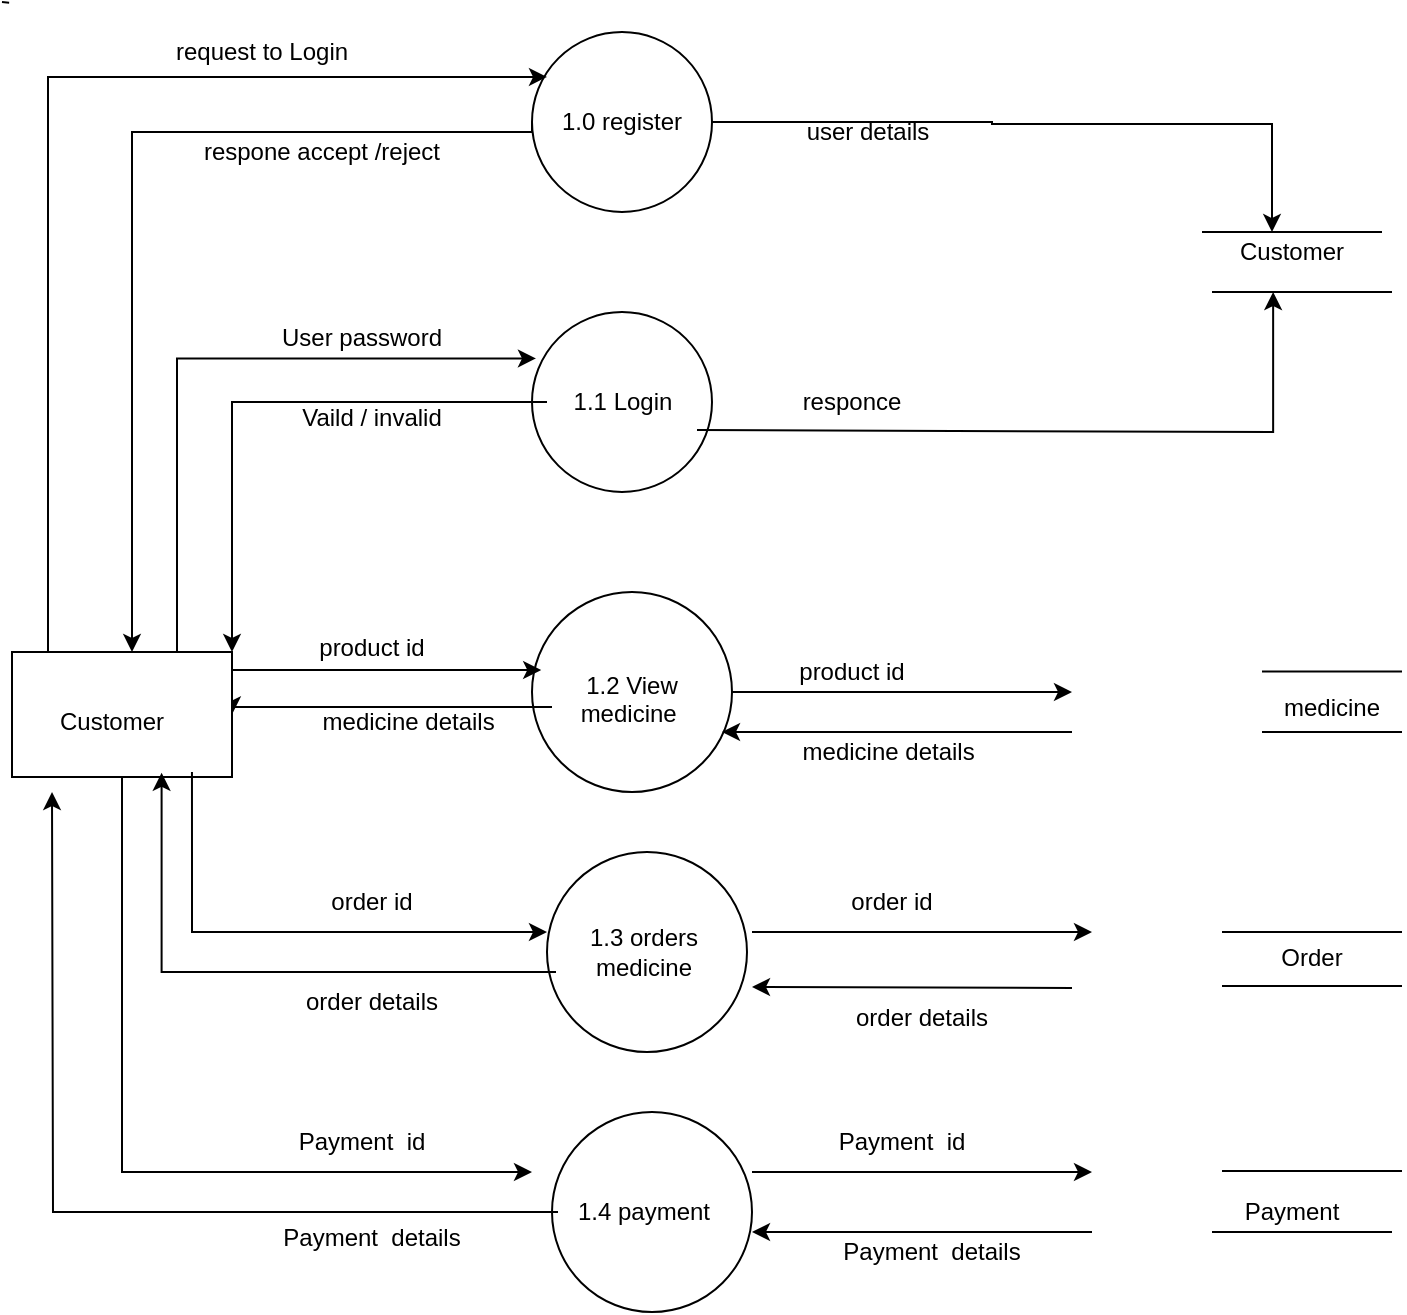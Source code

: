 <mxfile version="26.0.7">
  <diagram name="Page-1" id="hgSxC4WbpS3MBjaebY4D">
    <mxGraphModel dx="1107" dy="429" grid="1" gridSize="10" guides="1" tooltips="1" connect="1" arrows="1" fold="1" page="1" pageScale="1" pageWidth="850" pageHeight="1100" math="0" shadow="0">
      <root>
        <mxCell id="0" />
        <mxCell id="1" parent="0" />
        <mxCell id="e47RRsd97L0ZJmCScvxN-1" style="edgeStyle=orthogonalEdgeStyle;rounded=0;orthogonalLoop=1;jettySize=auto;html=1;exitX=1;exitY=0.5;exitDx=0;exitDy=0;entryX=0.375;entryY=0;entryDx=0;entryDy=0;entryPerimeter=0;" edge="1" parent="1" source="e47RRsd97L0ZJmCScvxN-2" target="e47RRsd97L0ZJmCScvxN-55">
          <mxGeometry relative="1" as="geometry">
            <mxPoint x="670" y="235" as="targetPoint" />
            <Array as="points">
              <mxPoint x="530" y="235" />
              <mxPoint x="530" y="236" />
              <mxPoint x="670" y="236" />
            </Array>
          </mxGeometry>
        </mxCell>
        <mxCell id="e47RRsd97L0ZJmCScvxN-2" value="" style="ellipse;whiteSpace=wrap;html=1;aspect=fixed;" vertex="1" parent="1">
          <mxGeometry x="300" y="190" width="90" height="90" as="geometry" />
        </mxCell>
        <mxCell id="e47RRsd97L0ZJmCScvxN-3" value="" style="ellipse;whiteSpace=wrap;html=1;aspect=fixed;" vertex="1" parent="1">
          <mxGeometry x="300" y="330" width="90" height="90" as="geometry" />
        </mxCell>
        <mxCell id="e47RRsd97L0ZJmCScvxN-4" style="edgeStyle=orthogonalEdgeStyle;rounded=0;orthogonalLoop=1;jettySize=auto;html=1;exitX=1;exitY=0.5;exitDx=0;exitDy=0;" edge="1" parent="1" source="e47RRsd97L0ZJmCScvxN-5">
          <mxGeometry relative="1" as="geometry">
            <mxPoint x="570" y="520" as="targetPoint" />
          </mxGeometry>
        </mxCell>
        <mxCell id="e47RRsd97L0ZJmCScvxN-5" value="" style="ellipse;whiteSpace=wrap;html=1;aspect=fixed;" vertex="1" parent="1">
          <mxGeometry x="300" y="470" width="100" height="100" as="geometry" />
        </mxCell>
        <mxCell id="e47RRsd97L0ZJmCScvxN-6" value="" style="ellipse;whiteSpace=wrap;html=1;aspect=fixed;" vertex="1" parent="1">
          <mxGeometry x="307.5" y="600" width="100" height="100" as="geometry" />
        </mxCell>
        <mxCell id="e47RRsd97L0ZJmCScvxN-7" value="" style="ellipse;whiteSpace=wrap;html=1;aspect=fixed;" vertex="1" parent="1">
          <mxGeometry x="310" y="730" width="100" height="100" as="geometry" />
        </mxCell>
        <mxCell id="e47RRsd97L0ZJmCScvxN-8" value="1.0 register" style="text;html=1;align=center;verticalAlign=middle;whiteSpace=wrap;rounded=0;" vertex="1" parent="1">
          <mxGeometry x="310" y="220" width="70" height="30" as="geometry" />
        </mxCell>
        <mxCell id="e47RRsd97L0ZJmCScvxN-9" style="edgeStyle=orthogonalEdgeStyle;rounded=0;orthogonalLoop=1;jettySize=auto;html=1;entryX=1;entryY=0;entryDx=0;entryDy=0;" edge="1" parent="1" source="e47RRsd97L0ZJmCScvxN-10" target="e47RRsd97L0ZJmCScvxN-19">
          <mxGeometry relative="1" as="geometry" />
        </mxCell>
        <mxCell id="e47RRsd97L0ZJmCScvxN-10" value="1.1 Login" style="text;html=1;align=center;verticalAlign=middle;whiteSpace=wrap;rounded=0;" vertex="1" parent="1">
          <mxGeometry x="307.5" y="355" width="75" height="40" as="geometry" />
        </mxCell>
        <mxCell id="e47RRsd97L0ZJmCScvxN-11" style="edgeStyle=orthogonalEdgeStyle;rounded=0;orthogonalLoop=1;jettySize=auto;html=1;entryX=1;entryY=0.5;entryDx=0;entryDy=0;" edge="1" parent="1" source="e47RRsd97L0ZJmCScvxN-12" target="e47RRsd97L0ZJmCScvxN-19">
          <mxGeometry relative="1" as="geometry">
            <Array as="points">
              <mxPoint x="150" y="528" />
            </Array>
          </mxGeometry>
        </mxCell>
        <mxCell id="e47RRsd97L0ZJmCScvxN-12" value="&lt;div&gt;&lt;br&gt;&lt;/div&gt;&lt;div&gt;&lt;br&gt;&lt;/div&gt;1.2 View&lt;div&gt;medicine&amp;nbsp;&lt;div&gt;&lt;p style=&quot;margin-left:27.95pt;line-height:115%&quot; class=&quot;MsoNormal&quot;&gt;&lt;br&gt;&lt;/p&gt;&lt;/div&gt;&lt;/div&gt;" style="text;html=1;align=center;verticalAlign=middle;whiteSpace=wrap;rounded=0;" vertex="1" parent="1">
          <mxGeometry x="310" y="505" width="80" height="45" as="geometry" />
        </mxCell>
        <mxCell id="e47RRsd97L0ZJmCScvxN-13" value="1.3 orders&lt;div&gt;medicine&lt;/div&gt;" style="text;html=1;align=center;verticalAlign=middle;whiteSpace=wrap;rounded=0;" vertex="1" parent="1">
          <mxGeometry x="312" y="632.5" width="88" height="35" as="geometry" />
        </mxCell>
        <mxCell id="e47RRsd97L0ZJmCScvxN-14" style="edgeStyle=orthogonalEdgeStyle;rounded=0;orthogonalLoop=1;jettySize=auto;html=1;" edge="1" parent="1" source="e47RRsd97L0ZJmCScvxN-15">
          <mxGeometry relative="1" as="geometry">
            <mxPoint x="60" y="570" as="targetPoint" />
          </mxGeometry>
        </mxCell>
        <mxCell id="e47RRsd97L0ZJmCScvxN-15" value="1.4 payment" style="text;html=1;align=center;verticalAlign=middle;whiteSpace=wrap;rounded=0;" vertex="1" parent="1">
          <mxGeometry x="313" y="755" width="86" height="50" as="geometry" />
        </mxCell>
        <mxCell id="e47RRsd97L0ZJmCScvxN-16" style="edgeStyle=orthogonalEdgeStyle;rounded=0;orthogonalLoop=1;jettySize=auto;html=1;entryX=0;entryY=0.333;entryDx=0;entryDy=0;entryPerimeter=0;exitX=0.142;exitY=0.032;exitDx=0;exitDy=0;exitPerimeter=0;" edge="1" parent="1" source="e47RRsd97L0ZJmCScvxN-19">
          <mxGeometry relative="1" as="geometry">
            <mxPoint x="57.5" y="492.5" as="sourcePoint" />
            <mxPoint x="307.5" y="212.47" as="targetPoint" />
            <Array as="points">
              <mxPoint x="58" y="502" />
              <mxPoint x="58" y="213" />
            </Array>
          </mxGeometry>
        </mxCell>
        <mxCell id="e47RRsd97L0ZJmCScvxN-17" style="edgeStyle=orthogonalEdgeStyle;rounded=0;orthogonalLoop=1;jettySize=auto;html=1;exitX=0.75;exitY=0;exitDx=0;exitDy=0;entryX=0.022;entryY=0.258;entryDx=0;entryDy=0;entryPerimeter=0;" edge="1" parent="1" source="e47RRsd97L0ZJmCScvxN-19" target="e47RRsd97L0ZJmCScvxN-3">
          <mxGeometry relative="1" as="geometry">
            <mxPoint x="280" y="360" as="targetPoint" />
            <Array as="points">
              <mxPoint x="123" y="353" />
            </Array>
          </mxGeometry>
        </mxCell>
        <mxCell id="e47RRsd97L0ZJmCScvxN-18" style="edgeStyle=orthogonalEdgeStyle;rounded=0;orthogonalLoop=1;jettySize=auto;html=1;" edge="1" parent="1" source="e47RRsd97L0ZJmCScvxN-19">
          <mxGeometry relative="1" as="geometry">
            <mxPoint x="300" y="760" as="targetPoint" />
            <Array as="points">
              <mxPoint x="95" y="760" />
            </Array>
          </mxGeometry>
        </mxCell>
        <mxCell id="e47RRsd97L0ZJmCScvxN-19" value="" style="rounded=0;whiteSpace=wrap;html=1;" vertex="1" parent="1">
          <mxGeometry x="40" y="500" width="110" height="62.5" as="geometry" />
        </mxCell>
        <mxCell id="e47RRsd97L0ZJmCScvxN-20" value="Customer" style="text;html=1;align=center;verticalAlign=middle;whiteSpace=wrap;rounded=0;" vertex="1" parent="1">
          <mxGeometry x="60" y="520" width="60" height="30" as="geometry" />
        </mxCell>
        <mxCell id="e47RRsd97L0ZJmCScvxN-21" style="edgeStyle=orthogonalEdgeStyle;rounded=0;orthogonalLoop=1;jettySize=auto;html=1;exitX=1;exitY=0.25;exitDx=0;exitDy=0;entryX=0.046;entryY=0.39;entryDx=0;entryDy=0;entryPerimeter=0;" edge="1" parent="1" source="e47RRsd97L0ZJmCScvxN-19" target="e47RRsd97L0ZJmCScvxN-5">
          <mxGeometry relative="1" as="geometry">
            <Array as="points">
              <mxPoint x="150" y="509" />
            </Array>
          </mxGeometry>
        </mxCell>
        <mxCell id="e47RRsd97L0ZJmCScvxN-22" value="product id" style="text;html=1;align=center;verticalAlign=middle;whiteSpace=wrap;rounded=0;" vertex="1" parent="1">
          <mxGeometry x="170" y="480" width="100" height="35" as="geometry" />
        </mxCell>
        <mxCell id="e47RRsd97L0ZJmCScvxN-23" value="medicine details&amp;nbsp;" style="text;html=1;align=center;verticalAlign=middle;whiteSpace=wrap;rounded=0;" vertex="1" parent="1">
          <mxGeometry x="190" y="520" width="100" height="30" as="geometry" />
        </mxCell>
        <mxCell id="e47RRsd97L0ZJmCScvxN-24" value="" style="endArrow=classic;html=1;rounded=0;" edge="1" parent="1">
          <mxGeometry width="50" height="50" relative="1" as="geometry">
            <mxPoint x="570" y="540" as="sourcePoint" />
            <mxPoint x="395" y="540" as="targetPoint" />
          </mxGeometry>
        </mxCell>
        <mxCell id="e47RRsd97L0ZJmCScvxN-25" value="medicine details&amp;nbsp;" style="text;html=1;align=center;verticalAlign=middle;whiteSpace=wrap;rounded=0;" vertex="1" parent="1">
          <mxGeometry x="430" y="535" width="100" height="30" as="geometry" />
        </mxCell>
        <mxCell id="e47RRsd97L0ZJmCScvxN-26" value="product id" style="text;html=1;align=center;verticalAlign=middle;whiteSpace=wrap;rounded=0;" vertex="1" parent="1">
          <mxGeometry x="410" y="492.5" width="100" height="35" as="geometry" />
        </mxCell>
        <mxCell id="e47RRsd97L0ZJmCScvxN-27" style="edgeStyle=orthogonalEdgeStyle;rounded=0;orthogonalLoop=1;jettySize=auto;html=1;exitX=0;exitY=0.5;exitDx=0;exitDy=0;" edge="1" parent="1" source="e47RRsd97L0ZJmCScvxN-2">
          <mxGeometry relative="1" as="geometry">
            <mxPoint x="100" y="500" as="targetPoint" />
            <Array as="points">
              <mxPoint x="300" y="240" />
              <mxPoint x="100" y="240" />
              <mxPoint x="100" y="500" />
            </Array>
          </mxGeometry>
        </mxCell>
        <mxCell id="e47RRsd97L0ZJmCScvxN-28" value="request to Login" style="text;html=1;align=center;verticalAlign=middle;whiteSpace=wrap;rounded=0;" vertex="1" parent="1">
          <mxGeometry x="110" y="190" width="110" height="20" as="geometry" />
        </mxCell>
        <mxCell id="e47RRsd97L0ZJmCScvxN-29" value="respone accept /reject" style="text;html=1;align=center;verticalAlign=middle;whiteSpace=wrap;rounded=0;" vertex="1" parent="1">
          <mxGeometry x="125" y="240" width="140" height="20" as="geometry" />
        </mxCell>
        <mxCell id="e47RRsd97L0ZJmCScvxN-30" value="User password" style="text;html=1;align=center;verticalAlign=middle;whiteSpace=wrap;rounded=0;" vertex="1" parent="1">
          <mxGeometry x="170" y="330" width="90" height="25" as="geometry" />
        </mxCell>
        <mxCell id="e47RRsd97L0ZJmCScvxN-31" value="Vaild / invalid" style="text;html=1;align=center;verticalAlign=middle;whiteSpace=wrap;rounded=0;" vertex="1" parent="1">
          <mxGeometry x="175" y="370" width="90" height="25" as="geometry" />
        </mxCell>
        <mxCell id="e47RRsd97L0ZJmCScvxN-35" value="" style="endArrow=classic;html=1;rounded=0;" edge="1" parent="1">
          <mxGeometry width="50" height="50" relative="1" as="geometry">
            <mxPoint x="570" y="668" as="sourcePoint" />
            <mxPoint x="410" y="667.5" as="targetPoint" />
          </mxGeometry>
        </mxCell>
        <mxCell id="e47RRsd97L0ZJmCScvxN-36" value="" style="endArrow=classic;html=1;rounded=0;" edge="1" parent="1">
          <mxGeometry width="50" height="50" relative="1" as="geometry">
            <mxPoint x="580" y="790" as="sourcePoint" />
            <mxPoint x="410" y="790" as="targetPoint" />
          </mxGeometry>
        </mxCell>
        <mxCell id="e47RRsd97L0ZJmCScvxN-37" style="edgeStyle=orthogonalEdgeStyle;rounded=0;orthogonalLoop=1;jettySize=auto;html=1;exitX=1;exitY=0.5;exitDx=0;exitDy=0;" edge="1" parent="1">
          <mxGeometry relative="1" as="geometry">
            <mxPoint x="580" y="640" as="targetPoint" />
            <mxPoint x="410" y="640" as="sourcePoint" />
          </mxGeometry>
        </mxCell>
        <mxCell id="e47RRsd97L0ZJmCScvxN-38" style="edgeStyle=orthogonalEdgeStyle;rounded=0;orthogonalLoop=1;jettySize=auto;html=1;exitX=1;exitY=0.5;exitDx=0;exitDy=0;" edge="1" parent="1">
          <mxGeometry relative="1" as="geometry">
            <mxPoint x="580" y="760" as="targetPoint" />
            <mxPoint x="410" y="760" as="sourcePoint" />
          </mxGeometry>
        </mxCell>
        <mxCell id="e47RRsd97L0ZJmCScvxN-39" style="edgeStyle=orthogonalEdgeStyle;rounded=0;orthogonalLoop=1;jettySize=auto;html=1;entryX=0.68;entryY=0.966;entryDx=0;entryDy=0;entryPerimeter=0;" edge="1" parent="1" source="e47RRsd97L0ZJmCScvxN-13" target="e47RRsd97L0ZJmCScvxN-19">
          <mxGeometry relative="1" as="geometry">
            <Array as="points">
              <mxPoint x="115" y="660" />
            </Array>
          </mxGeometry>
        </mxCell>
        <mxCell id="e47RRsd97L0ZJmCScvxN-40" value="" style="endArrow=classic;html=1;rounded=0;exitX=0.818;exitY=0.96;exitDx=0;exitDy=0;exitPerimeter=0;" edge="1" parent="1" source="e47RRsd97L0ZJmCScvxN-19">
          <mxGeometry width="50" height="50" relative="1" as="geometry">
            <mxPoint x="140" y="640" as="sourcePoint" />
            <mxPoint x="307.5" y="640" as="targetPoint" />
            <Array as="points">
              <mxPoint x="130" y="600" />
              <mxPoint x="130" y="640" />
            </Array>
          </mxGeometry>
        </mxCell>
        <mxCell id="e47RRsd97L0ZJmCScvxN-41" value="order id" style="text;html=1;align=center;verticalAlign=middle;whiteSpace=wrap;rounded=0;" vertex="1" parent="1">
          <mxGeometry x="190" y="610" width="60" height="30" as="geometry" />
        </mxCell>
        <mxCell id="e47RRsd97L0ZJmCScvxN-42" value="order details" style="text;html=1;align=center;verticalAlign=middle;whiteSpace=wrap;rounded=0;" vertex="1" parent="1">
          <mxGeometry x="175" y="660" width="90" height="30" as="geometry" />
        </mxCell>
        <mxCell id="e47RRsd97L0ZJmCScvxN-43" value="order details" style="text;html=1;align=center;verticalAlign=middle;whiteSpace=wrap;rounded=0;" vertex="1" parent="1">
          <mxGeometry x="450" y="667.5" width="90" height="30" as="geometry" />
        </mxCell>
        <mxCell id="e47RRsd97L0ZJmCScvxN-44" value="order id" style="text;html=1;align=center;verticalAlign=middle;whiteSpace=wrap;rounded=0;" vertex="1" parent="1">
          <mxGeometry x="450" y="610" width="60" height="30" as="geometry" />
        </mxCell>
        <mxCell id="e47RRsd97L0ZJmCScvxN-45" value="Payment&amp;nbsp; id" style="text;html=1;align=center;verticalAlign=middle;whiteSpace=wrap;rounded=0;" vertex="1" parent="1">
          <mxGeometry x="180" y="730" width="70" height="30" as="geometry" />
        </mxCell>
        <mxCell id="e47RRsd97L0ZJmCScvxN-46" value="Payment&amp;nbsp; details" style="text;html=1;align=center;verticalAlign=middle;whiteSpace=wrap;rounded=0;" vertex="1" parent="1">
          <mxGeometry x="170" y="780" width="100" height="25" as="geometry" />
        </mxCell>
        <mxCell id="e47RRsd97L0ZJmCScvxN-47" value="Payment&amp;nbsp; details" style="text;html=1;align=center;verticalAlign=middle;whiteSpace=wrap;rounded=0;" vertex="1" parent="1">
          <mxGeometry x="450" y="790" width="100" height="20" as="geometry" />
        </mxCell>
        <mxCell id="e47RRsd97L0ZJmCScvxN-48" value="Payment&amp;nbsp; id" style="text;html=1;align=center;verticalAlign=middle;whiteSpace=wrap;rounded=0;" vertex="1" parent="1">
          <mxGeometry x="450" y="730" width="70" height="30" as="geometry" />
        </mxCell>
        <mxCell id="e47RRsd97L0ZJmCScvxN-51" value="user details" style="text;html=1;align=center;verticalAlign=middle;whiteSpace=wrap;rounded=0;" vertex="1" parent="1">
          <mxGeometry x="407.5" y="220" width="120" height="40" as="geometry" />
        </mxCell>
        <mxCell id="e47RRsd97L0ZJmCScvxN-52" value="responce" style="text;html=1;align=center;verticalAlign=middle;whiteSpace=wrap;rounded=0;" vertex="1" parent="1">
          <mxGeometry x="430" y="360" width="60" height="30" as="geometry" />
        </mxCell>
        <mxCell id="e47RRsd97L0ZJmCScvxN-53" value="" style="endArrow=none;html=1;rounded=0;" edge="1" parent="1">
          <mxGeometry width="50" height="50" relative="1" as="geometry">
            <mxPoint x="635" y="290" as="sourcePoint" />
            <mxPoint x="725" y="290" as="targetPoint" />
            <Array as="points" />
          </mxGeometry>
        </mxCell>
        <mxCell id="e47RRsd97L0ZJmCScvxN-54" value="" style="endArrow=none;html=1;rounded=0;" edge="1" parent="1">
          <mxGeometry width="50" height="50" relative="1" as="geometry">
            <mxPoint x="640" y="320" as="sourcePoint" />
            <mxPoint x="730" y="320" as="targetPoint" />
            <Array as="points">
              <mxPoint x="680" y="320" />
            </Array>
          </mxGeometry>
        </mxCell>
        <mxCell id="e47RRsd97L0ZJmCScvxN-55" value="Customer" style="text;html=1;align=center;verticalAlign=middle;whiteSpace=wrap;rounded=0;" vertex="1" parent="1">
          <mxGeometry x="640" y="290" width="80" height="20" as="geometry" />
        </mxCell>
        <mxCell id="e47RRsd97L0ZJmCScvxN-59" value="" style="endArrow=none;html=1;rounded=0;" edge="1" parent="1">
          <mxGeometry width="50" height="50" relative="1" as="geometry">
            <mxPoint x="665" y="509.76" as="sourcePoint" />
            <mxPoint x="735" y="509.76" as="targetPoint" />
            <Array as="points">
              <mxPoint x="685" y="509.76" />
            </Array>
          </mxGeometry>
        </mxCell>
        <mxCell id="e47RRsd97L0ZJmCScvxN-60" value="" style="endArrow=none;html=1;rounded=0;" edge="1" parent="1">
          <mxGeometry width="50" height="50" relative="1" as="geometry">
            <mxPoint x="665" y="540" as="sourcePoint" />
            <mxPoint x="735" y="540" as="targetPoint" />
            <Array as="points">
              <mxPoint x="705" y="540" />
              <mxPoint x="725" y="540" />
            </Array>
          </mxGeometry>
        </mxCell>
        <mxCell id="e47RRsd97L0ZJmCScvxN-61" value="medicine" style="text;html=1;align=center;verticalAlign=middle;whiteSpace=wrap;rounded=0;" vertex="1" parent="1">
          <mxGeometry x="670" y="512.5" width="60" height="30" as="geometry" />
        </mxCell>
        <mxCell id="e47RRsd97L0ZJmCScvxN-62" value="" style="endArrow=none;html=1;rounded=0;" edge="1" parent="1">
          <mxGeometry width="50" height="50" relative="1" as="geometry">
            <mxPoint x="645" y="640" as="sourcePoint" />
            <mxPoint x="735" y="640" as="targetPoint" />
            <Array as="points">
              <mxPoint x="685" y="640" />
            </Array>
          </mxGeometry>
        </mxCell>
        <mxCell id="e47RRsd97L0ZJmCScvxN-63" value="" style="endArrow=none;html=1;rounded=0;" edge="1" parent="1">
          <mxGeometry width="50" height="50" relative="1" as="geometry">
            <mxPoint x="645" y="667.02" as="sourcePoint" />
            <mxPoint x="735" y="667.02" as="targetPoint" />
            <Array as="points">
              <mxPoint x="685" y="667.02" />
            </Array>
          </mxGeometry>
        </mxCell>
        <mxCell id="e47RRsd97L0ZJmCScvxN-64" value="Order" style="text;html=1;align=center;verticalAlign=middle;whiteSpace=wrap;rounded=0;" vertex="1" parent="1">
          <mxGeometry x="660" y="637.5" width="60" height="30" as="geometry" />
        </mxCell>
        <mxCell id="e47RRsd97L0ZJmCScvxN-65" value="" style="endArrow=none;html=1;rounded=0;" edge="1" parent="1">
          <mxGeometry width="50" height="50" relative="1" as="geometry">
            <mxPoint x="645" y="759.52" as="sourcePoint" />
            <mxPoint x="735" y="759.52" as="targetPoint" />
            <Array as="points">
              <mxPoint x="685" y="759.52" />
              <mxPoint x="730" y="759.52" />
            </Array>
          </mxGeometry>
        </mxCell>
        <mxCell id="e47RRsd97L0ZJmCScvxN-66" value="" style="endArrow=none;html=1;rounded=0;" edge="1" parent="1">
          <mxGeometry width="50" height="50" relative="1" as="geometry">
            <mxPoint x="640" y="790" as="sourcePoint" />
            <mxPoint x="730" y="790" as="targetPoint" />
            <Array as="points">
              <mxPoint x="680" y="790" />
            </Array>
          </mxGeometry>
        </mxCell>
        <mxCell id="e47RRsd97L0ZJmCScvxN-67" value="Payment" style="text;html=1;align=center;verticalAlign=middle;whiteSpace=wrap;rounded=0;" vertex="1" parent="1">
          <mxGeometry x="650" y="765" width="60" height="30" as="geometry" />
        </mxCell>
        <mxCell id="e47RRsd97L0ZJmCScvxN-72" value="" style="endArrow=none;html=1;rounded=0;" edge="1" parent="1">
          <mxGeometry width="50" height="50" relative="1" as="geometry">
            <mxPoint x="35" y="175" as="sourcePoint" />
            <mxPoint x="38.57" y="175.323" as="targetPoint" />
          </mxGeometry>
        </mxCell>
        <mxCell id="e47RRsd97L0ZJmCScvxN-77" value="" style="endArrow=classic;html=1;rounded=0;exitX=1.022;exitY=0.656;exitDx=0;exitDy=0;exitPerimeter=0;" edge="1" parent="1">
          <mxGeometry width="50" height="50" relative="1" as="geometry">
            <mxPoint x="382.5" y="389.04" as="sourcePoint" />
            <mxPoint x="670.57" y="320" as="targetPoint" />
            <Array as="points">
              <mxPoint x="670.57" y="390" />
            </Array>
          </mxGeometry>
        </mxCell>
      </root>
    </mxGraphModel>
  </diagram>
</mxfile>
